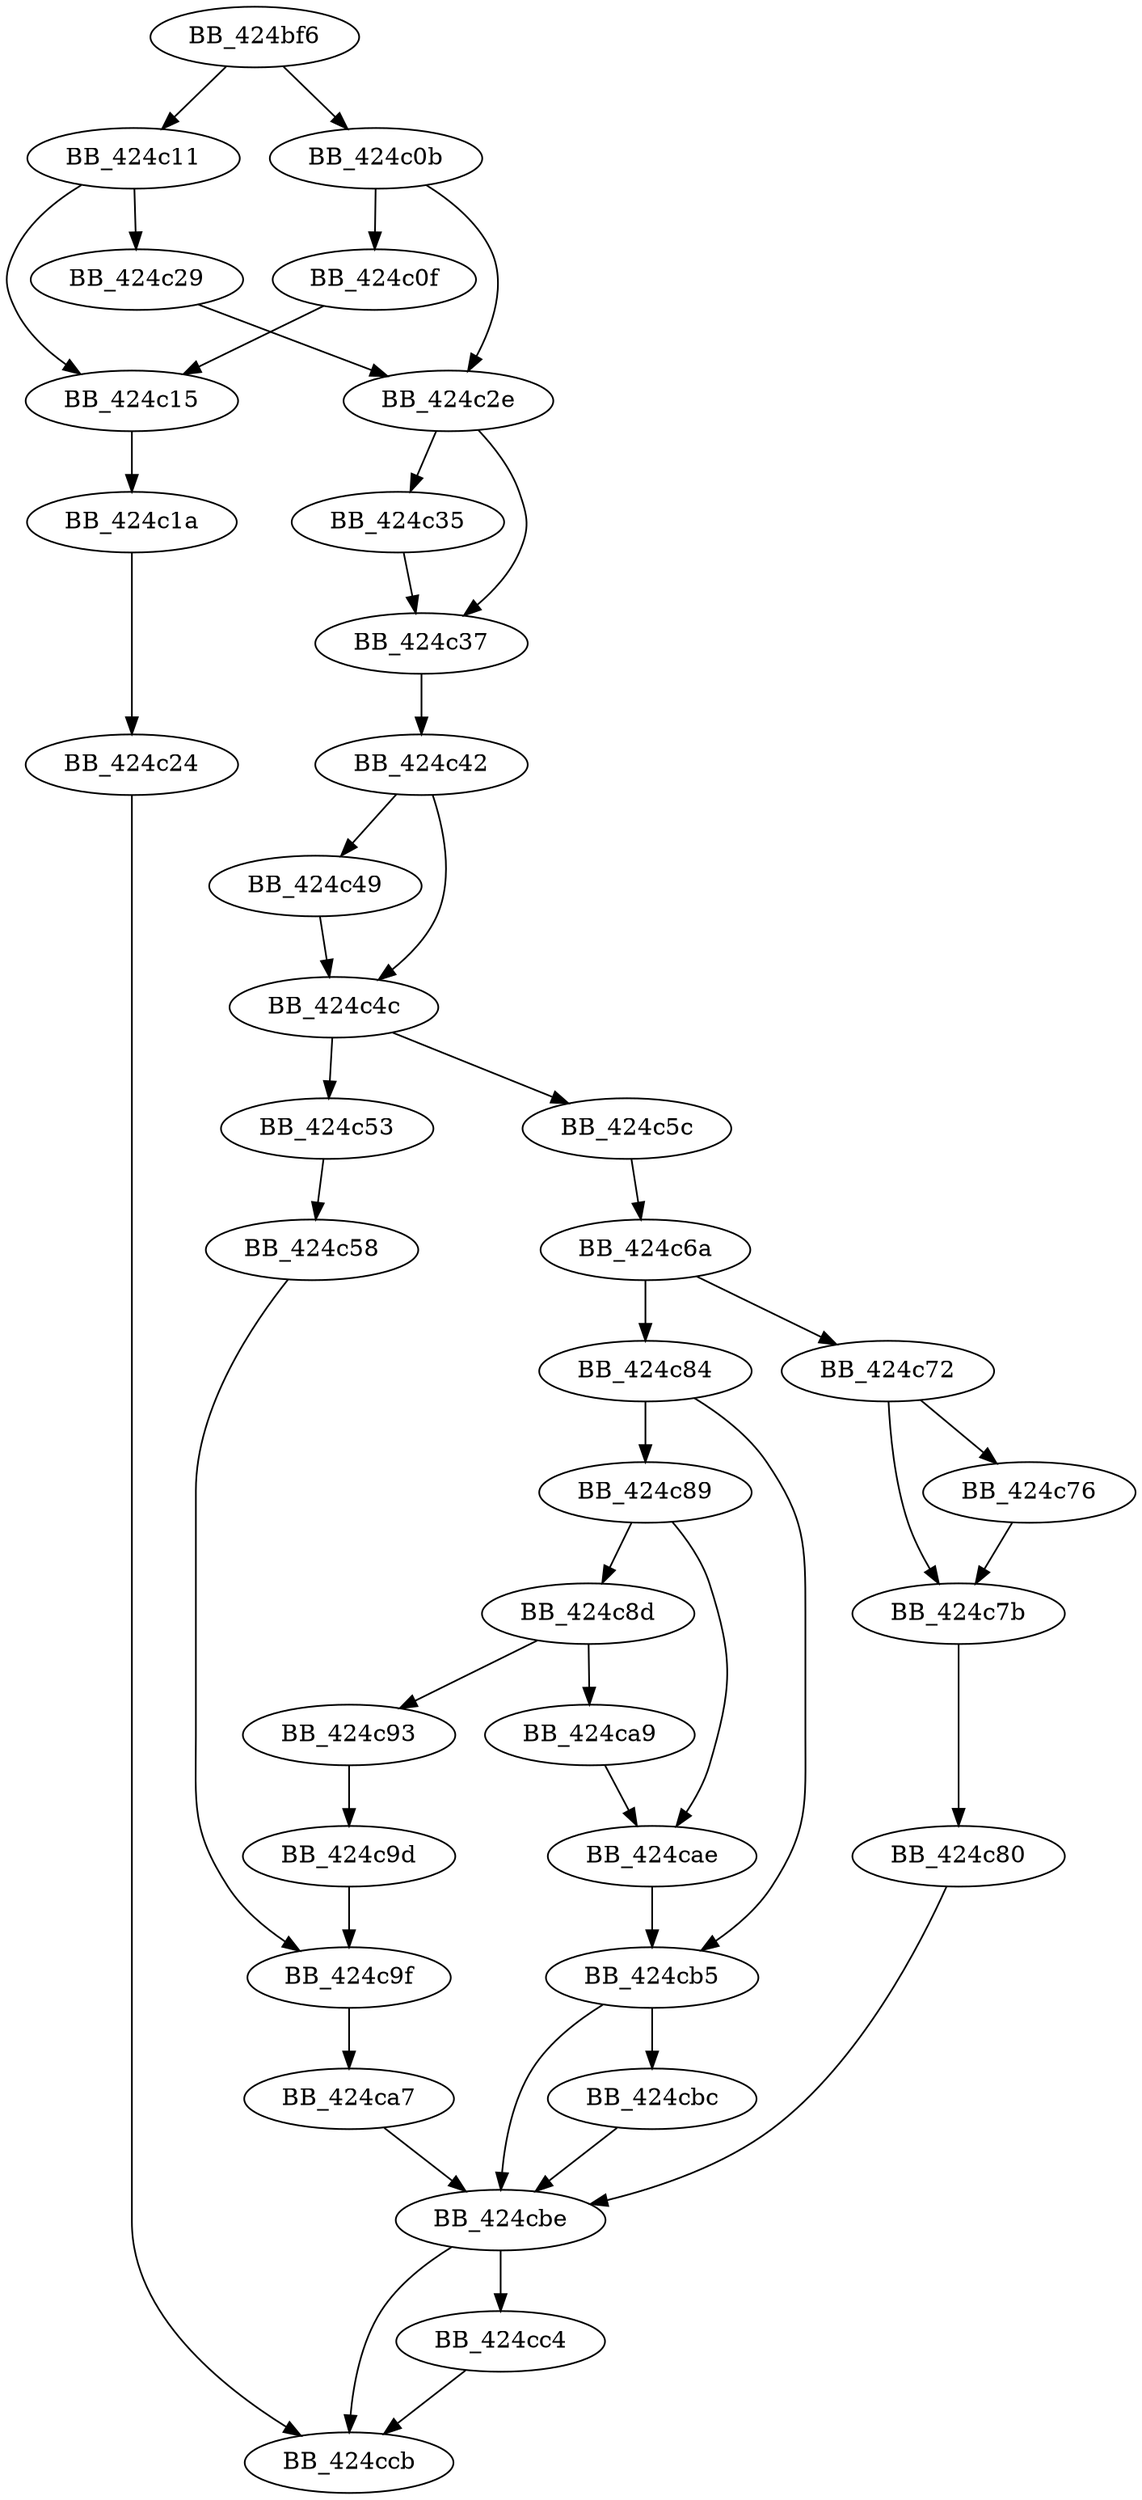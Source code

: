DiGraph __mbstowcs_s_l{
BB_424bf6->BB_424c0b
BB_424bf6->BB_424c11
BB_424c0b->BB_424c0f
BB_424c0b->BB_424c2e
BB_424c0f->BB_424c15
BB_424c11->BB_424c15
BB_424c11->BB_424c29
BB_424c15->BB_424c1a
BB_424c1a->BB_424c24
BB_424c24->BB_424ccb
BB_424c29->BB_424c2e
BB_424c2e->BB_424c35
BB_424c2e->BB_424c37
BB_424c35->BB_424c37
BB_424c37->BB_424c42
BB_424c42->BB_424c49
BB_424c42->BB_424c4c
BB_424c49->BB_424c4c
BB_424c4c->BB_424c53
BB_424c4c->BB_424c5c
BB_424c53->BB_424c58
BB_424c58->BB_424c9f
BB_424c5c->BB_424c6a
BB_424c6a->BB_424c72
BB_424c6a->BB_424c84
BB_424c72->BB_424c76
BB_424c72->BB_424c7b
BB_424c76->BB_424c7b
BB_424c7b->BB_424c80
BB_424c80->BB_424cbe
BB_424c84->BB_424c89
BB_424c84->BB_424cb5
BB_424c89->BB_424c8d
BB_424c89->BB_424cae
BB_424c8d->BB_424c93
BB_424c8d->BB_424ca9
BB_424c93->BB_424c9d
BB_424c9d->BB_424c9f
BB_424c9f->BB_424ca7
BB_424ca7->BB_424cbe
BB_424ca9->BB_424cae
BB_424cae->BB_424cb5
BB_424cb5->BB_424cbc
BB_424cb5->BB_424cbe
BB_424cbc->BB_424cbe
BB_424cbe->BB_424cc4
BB_424cbe->BB_424ccb
BB_424cc4->BB_424ccb
}
